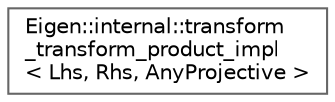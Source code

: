 digraph "Graphical Class Hierarchy"
{
 // LATEX_PDF_SIZE
  bgcolor="transparent";
  edge [fontname=Helvetica,fontsize=10,labelfontname=Helvetica,labelfontsize=10];
  node [fontname=Helvetica,fontsize=10,shape=box,height=0.2,width=0.4];
  rankdir="LR";
  Node0 [id="Node000000",label="Eigen::internal::transform\l_transform_product_impl\l\< Lhs, Rhs, AnyProjective \>",height=0.2,width=0.4,color="grey40", fillcolor="white", style="filled",URL="$structEigen_1_1internal_1_1transform__transform__product__impl.html",tooltip=" "];
}
